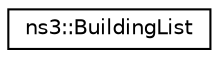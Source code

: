 digraph "Graphical Class Hierarchy"
{
 // LATEX_PDF_SIZE
  edge [fontname="Helvetica",fontsize="10",labelfontname="Helvetica",labelfontsize="10"];
  node [fontname="Helvetica",fontsize="10",shape=record];
  rankdir="LR";
  Node0 [label="ns3::BuildingList",height=0.2,width=0.4,color="black", fillcolor="white", style="filled",URL="$classns3_1_1_building_list.html",tooltip=" "];
}
